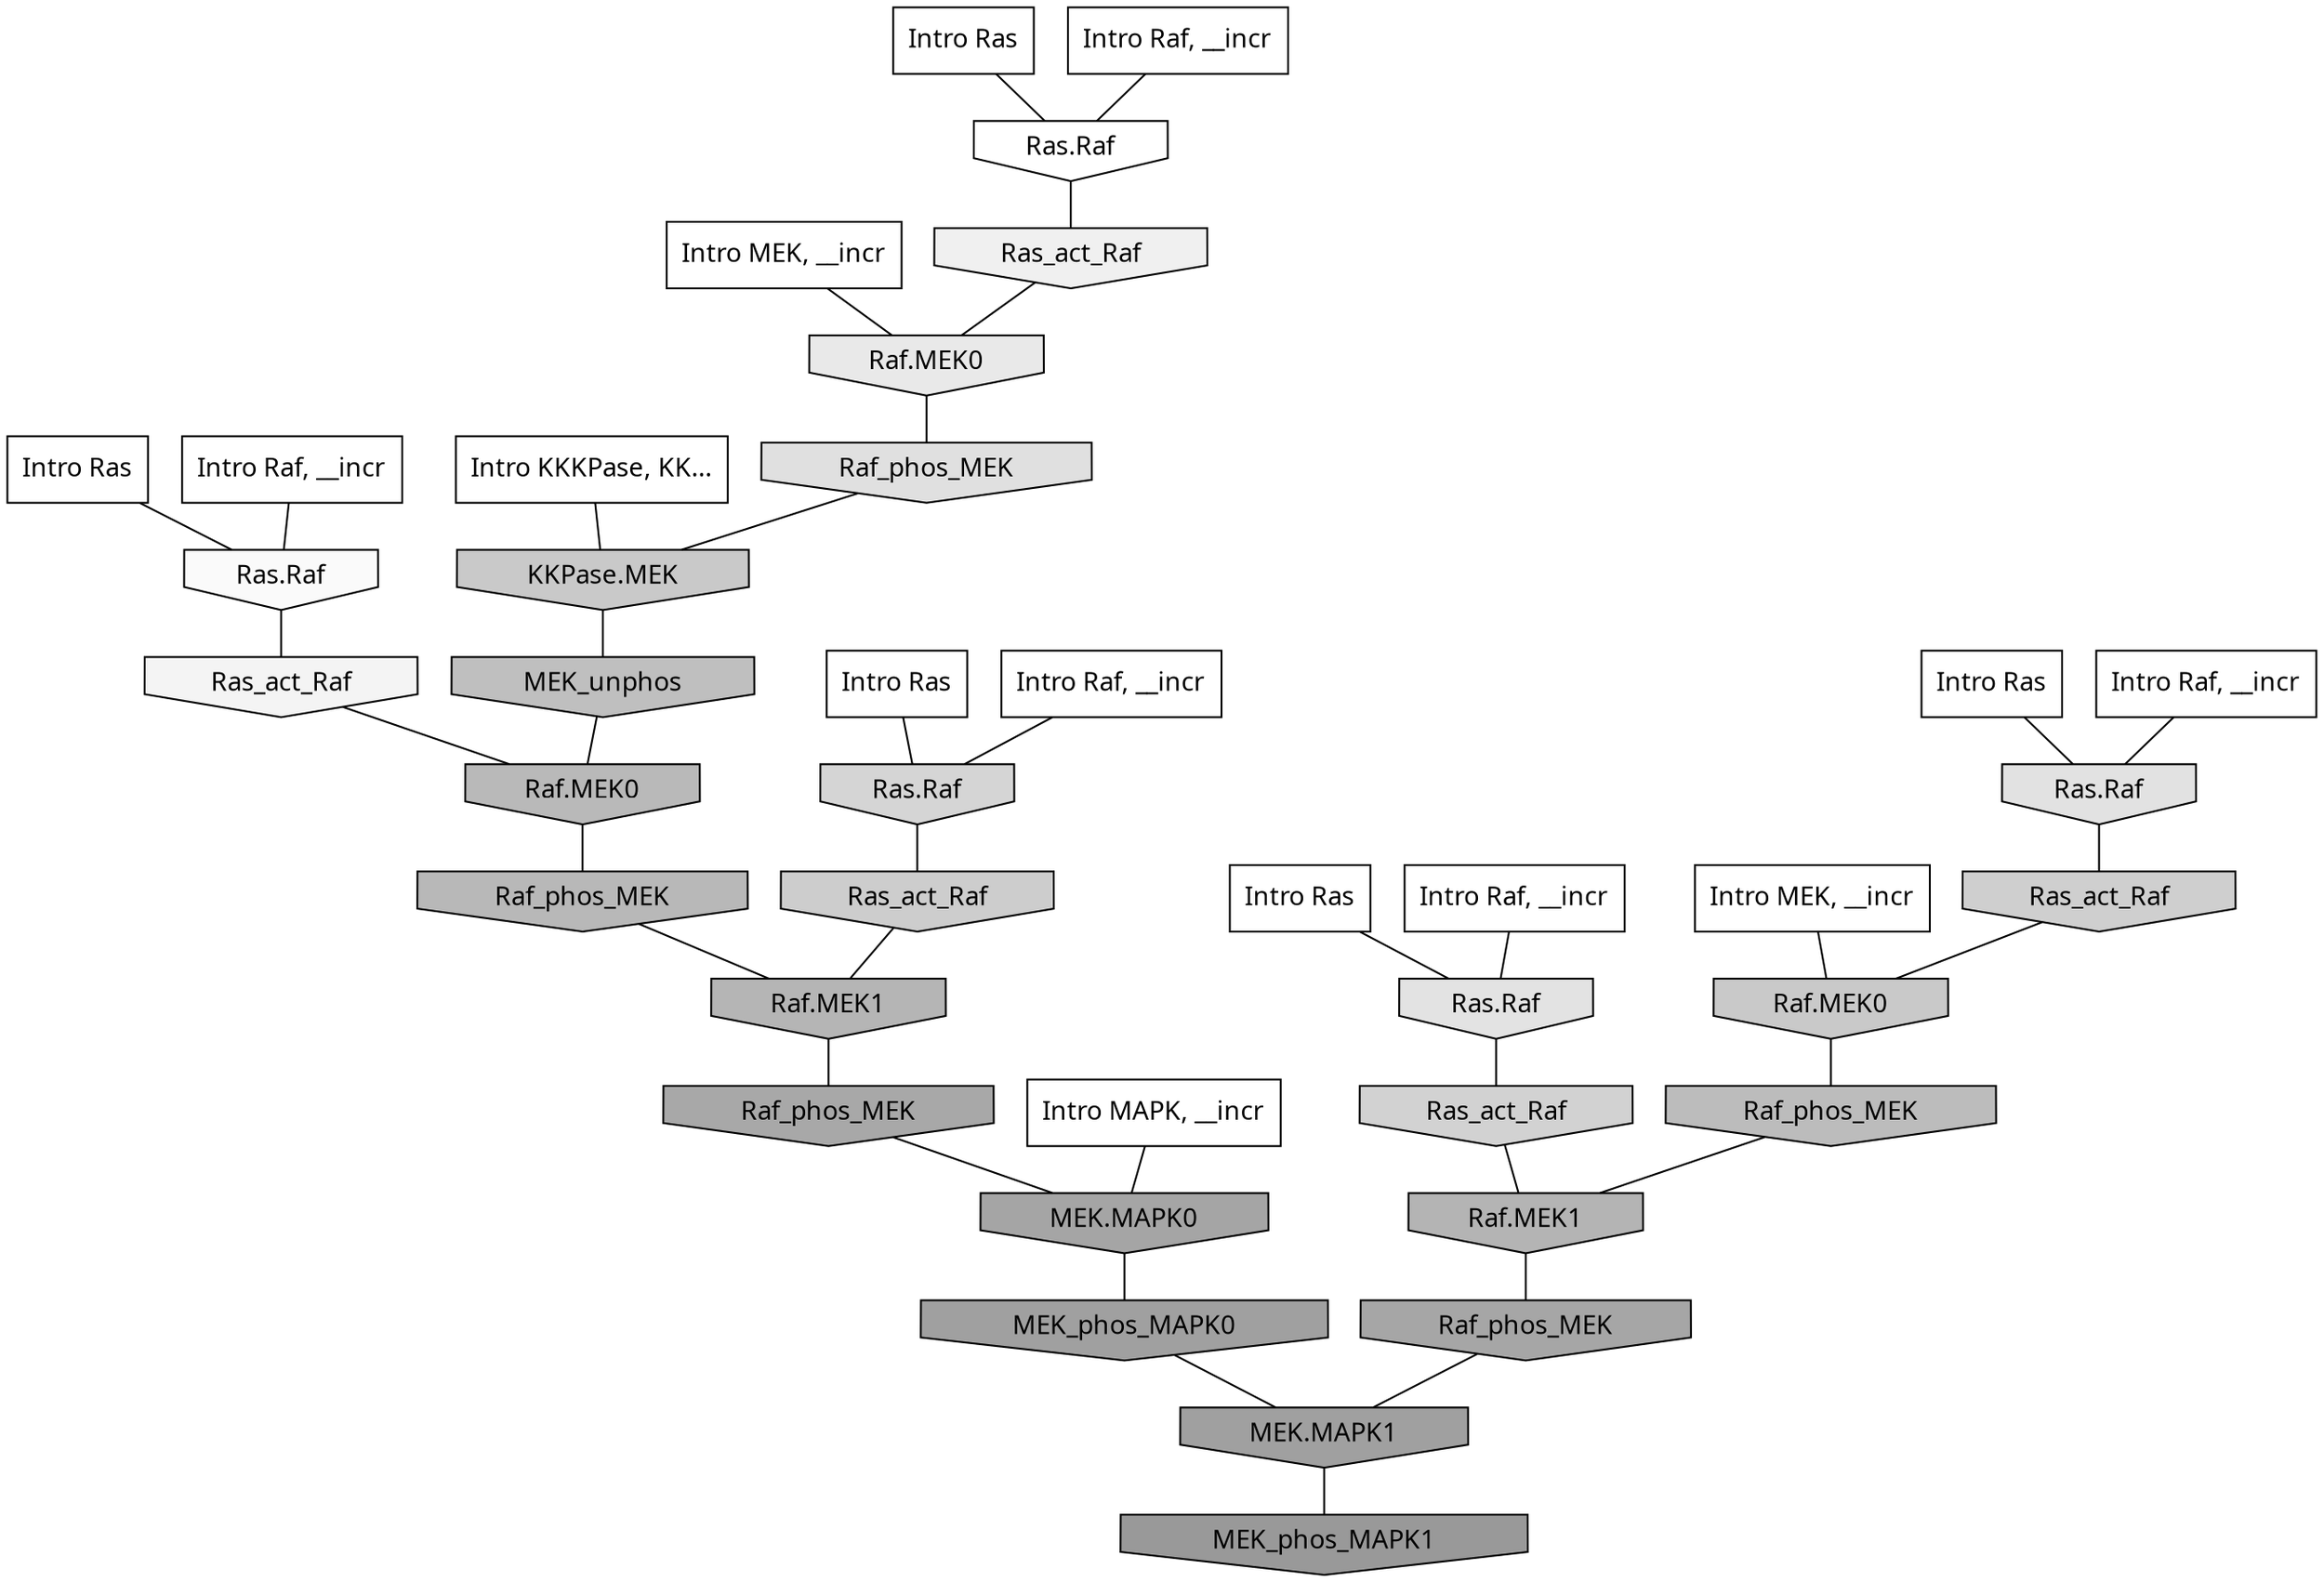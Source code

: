 digraph G{
  rankdir="TB";
  ranksep=0.30;
  node [fontname="CMU Serif"];
  edge [fontname="CMU Serif"];
  
  9 [label="Intro Ras", shape=rectangle, style=filled, fillcolor="0.000 0.000 1.000"]
  
  11 [label="Intro Ras", shape=rectangle, style=filled, fillcolor="0.000 0.000 1.000"]
  
  26 [label="Intro Ras", shape=rectangle, style=filled, fillcolor="0.000 0.000 1.000"]
  
  29 [label="Intro Ras", shape=rectangle, style=filled, fillcolor="0.000 0.000 1.000"]
  
  48 [label="Intro Ras", shape=rectangle, style=filled, fillcolor="0.000 0.000 1.000"]
  
  504 [label="Intro Raf, __incr", shape=rectangle, style=filled, fillcolor="0.000 0.000 1.000"]
  
  650 [label="Intro Raf, __incr", shape=rectangle, style=filled, fillcolor="0.000 0.000 1.000"]
  
  799 [label="Intro Raf, __incr", shape=rectangle, style=filled, fillcolor="0.000 0.000 1.000"]
  
  861 [label="Intro Raf, __incr", shape=rectangle, style=filled, fillcolor="0.000 0.000 1.000"]
  
  995 [label="Intro Raf, __incr", shape=rectangle, style=filled, fillcolor="0.000 0.000 1.000"]
  
  1727 [label="Intro MEK, __incr", shape=rectangle, style=filled, fillcolor="0.000 0.000 1.000"]
  
  1966 [label="Intro MEK, __incr", shape=rectangle, style=filled, fillcolor="0.000 0.000 1.000"]
  
  2242 [label="Intro MAPK, __incr", shape=rectangle, style=filled, fillcolor="0.000 0.000 1.000"]
  
  3123 [label="Intro KKKPase, KK...", shape=rectangle, style=filled, fillcolor="0.000 0.000 1.000"]
  
  3298 [label="Ras.Raf", shape=invhouse, style=filled, fillcolor="0.000 0.000 1.000"]
  
  3462 [label="Ras.Raf", shape=invhouse, style=filled, fillcolor="0.000 0.000 0.978"]
  
  3665 [label="Ras_act_Raf", shape=invhouse, style=filled, fillcolor="0.000 0.000 0.956"]
  
  3880 [label="Ras_act_Raf", shape=invhouse, style=filled, fillcolor="0.000 0.000 0.941"]
  
  4312 [label="Raf.MEK0", shape=invhouse, style=filled, fillcolor="0.000 0.000 0.914"]
  
  4824 [label="Ras.Raf", shape=invhouse, style=filled, fillcolor="0.000 0.000 0.888"]
  
  4910 [label="Ras.Raf", shape=invhouse, style=filled, fillcolor="0.000 0.000 0.883"]
  
  5040 [label="Raf_phos_MEK", shape=invhouse, style=filled, fillcolor="0.000 0.000 0.876"]
  
  5898 [label="Ras.Raf", shape=invhouse, style=filled, fillcolor="0.000 0.000 0.834"]
  
  6156 [label="Ras_act_Raf", shape=invhouse, style=filled, fillcolor="0.000 0.000 0.821"]
  
  6407 [label="Ras_act_Raf", shape=invhouse, style=filled, fillcolor="0.000 0.000 0.812"]
  
  6729 [label="Ras_act_Raf", shape=invhouse, style=filled, fillcolor="0.000 0.000 0.801"]
  
  7154 [label="KKPase.MEK", shape=invhouse, style=filled, fillcolor="0.000 0.000 0.789"]
  
  7239 [label="Raf.MEK0", shape=invhouse, style=filled, fillcolor="0.000 0.000 0.786"]
  
  8598 [label="MEK_unphos", shape=invhouse, style=filled, fillcolor="0.000 0.000 0.749"]
  
  9073 [label="Raf_phos_MEK", shape=invhouse, style=filled, fillcolor="0.000 0.000 0.736"]
  
  9804 [label="Raf.MEK0", shape=invhouse, style=filled, fillcolor="0.000 0.000 0.723"]
  
  10031 [label="Raf_phos_MEK", shape=invhouse, style=filled, fillcolor="0.000 0.000 0.719"]
  
  10558 [label="Raf.MEK1", shape=invhouse, style=filled, fillcolor="0.000 0.000 0.709"]
  
  10733 [label="Raf.MEK1", shape=invhouse, style=filled, fillcolor="0.000 0.000 0.705"]
  
  13964 [label="Raf_phos_MEK", shape=invhouse, style=filled, fillcolor="0.000 0.000 0.657"]
  
  14678 [label="Raf_phos_MEK", shape=invhouse, style=filled, fillcolor="0.000 0.000 0.650"]
  
  15024 [label="MEK.MAPK0", shape=invhouse, style=filled, fillcolor="0.000 0.000 0.645"]
  
  16194 [label="MEK_phos_MAPK0", shape=invhouse, style=filled, fillcolor="0.000 0.000 0.626"]
  
  16203 [label="MEK.MAPK1", shape=invhouse, style=filled, fillcolor="0.000 0.000 0.626"]
  
  17314 [label="MEK_phos_MAPK1", shape=invhouse, style=filled, fillcolor="0.000 0.000 0.600"]
  
  
  16203 -> 17314 [dir=none, color="0.000 0.000 0.000"] 
  16194 -> 16203 [dir=none, color="0.000 0.000 0.000"] 
  15024 -> 16194 [dir=none, color="0.000 0.000 0.000"] 
  14678 -> 16203 [dir=none, color="0.000 0.000 0.000"] 
  13964 -> 15024 [dir=none, color="0.000 0.000 0.000"] 
  10733 -> 14678 [dir=none, color="0.000 0.000 0.000"] 
  10558 -> 13964 [dir=none, color="0.000 0.000 0.000"] 
  10031 -> 10558 [dir=none, color="0.000 0.000 0.000"] 
  9804 -> 10031 [dir=none, color="0.000 0.000 0.000"] 
  9073 -> 10733 [dir=none, color="0.000 0.000 0.000"] 
  8598 -> 9804 [dir=none, color="0.000 0.000 0.000"] 
  7239 -> 9073 [dir=none, color="0.000 0.000 0.000"] 
  7154 -> 8598 [dir=none, color="0.000 0.000 0.000"] 
  6729 -> 10558 [dir=none, color="0.000 0.000 0.000"] 
  6407 -> 7239 [dir=none, color="0.000 0.000 0.000"] 
  6156 -> 10733 [dir=none, color="0.000 0.000 0.000"] 
  5898 -> 6729 [dir=none, color="0.000 0.000 0.000"] 
  5040 -> 7154 [dir=none, color="0.000 0.000 0.000"] 
  4910 -> 6407 [dir=none, color="0.000 0.000 0.000"] 
  4824 -> 6156 [dir=none, color="0.000 0.000 0.000"] 
  4312 -> 5040 [dir=none, color="0.000 0.000 0.000"] 
  3880 -> 4312 [dir=none, color="0.000 0.000 0.000"] 
  3665 -> 9804 [dir=none, color="0.000 0.000 0.000"] 
  3462 -> 3665 [dir=none, color="0.000 0.000 0.000"] 
  3298 -> 3880 [dir=none, color="0.000 0.000 0.000"] 
  3123 -> 7154 [dir=none, color="0.000 0.000 0.000"] 
  2242 -> 15024 [dir=none, color="0.000 0.000 0.000"] 
  1966 -> 7239 [dir=none, color="0.000 0.000 0.000"] 
  1727 -> 4312 [dir=none, color="0.000 0.000 0.000"] 
  995 -> 4910 [dir=none, color="0.000 0.000 0.000"] 
  861 -> 3462 [dir=none, color="0.000 0.000 0.000"] 
  799 -> 4824 [dir=none, color="0.000 0.000 0.000"] 
  650 -> 5898 [dir=none, color="0.000 0.000 0.000"] 
  504 -> 3298 [dir=none, color="0.000 0.000 0.000"] 
  48 -> 5898 [dir=none, color="0.000 0.000 0.000"] 
  29 -> 4824 [dir=none, color="0.000 0.000 0.000"] 
  26 -> 4910 [dir=none, color="0.000 0.000 0.000"] 
  11 -> 3298 [dir=none, color="0.000 0.000 0.000"] 
  9 -> 3462 [dir=none, color="0.000 0.000 0.000"] 
  
  }
